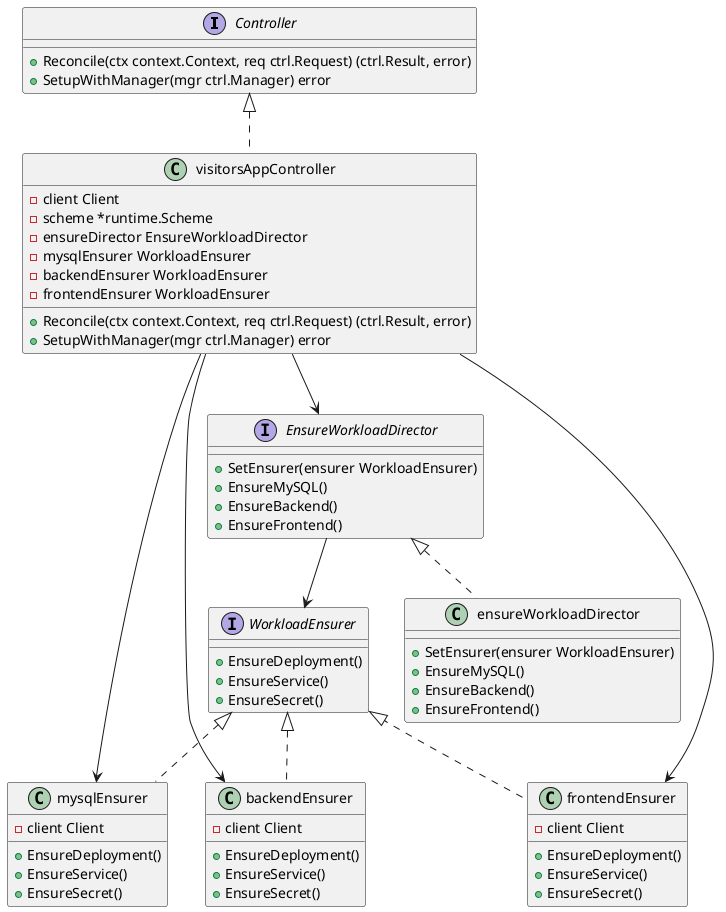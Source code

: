 @startuml
'https://plantuml.com/class-diagram

interface Controller {
    +Reconcile(ctx context.Context, req ctrl.Request) (ctrl.Result, error)
    +SetupWithManager(mgr ctrl.Manager) error
}

class visitorsAppController {
    -client Client
	-scheme *runtime.Scheme
	-ensureDirector EnsureWorkloadDirector
    -mysqlEnsurer WorkloadEnsurer
    -backendEnsurer WorkloadEnsurer
    -frontendEnsurer WorkloadEnsurer
    +Reconcile(ctx context.Context, req ctrl.Request) (ctrl.Result, error)
    +SetupWithManager(mgr ctrl.Manager) error
}

class visitorsAppController implements Controller

interface WorkloadEnsurer {
    +EnsureDeployment()
    +EnsureService()
    +EnsureSecret()
}

class mysqlEnsurer {
    -client Client
    +EnsureDeployment()
    +EnsureService()
    +EnsureSecret()
}

class backendEnsurer {
    -client Client
    +EnsureDeployment()
    +EnsureService()
    +EnsureSecret()
}

class frontendEnsurer {
    -client Client
    +EnsureDeployment()
    +EnsureService()
    +EnsureSecret()
}

class mysqlEnsurer implements WorkloadEnsurer
class backendEnsurer implements WorkloadEnsurer
class frontendEnsurer implements WorkloadEnsurer

interface EnsureWorkloadDirector {
    +SetEnsurer(ensurer WorkloadEnsurer)
    +EnsureMySQL()
    +EnsureBackend()
    +EnsureFrontend()
}

class ensureWorkloadDirector {
    +SetEnsurer(ensurer WorkloadEnsurer)
    +EnsureMySQL()
    +EnsureBackend()
    +EnsureFrontend()
}

class ensureWorkloadDirector implements EnsureWorkloadDirector

EnsureWorkloadDirector --> WorkloadEnsurer
visitorsAppController --> EnsureWorkloadDirector
visitorsAppController --> frontendEnsurer
visitorsAppController --> backendEnsurer
visitorsAppController --> mysqlEnsurer

@enduml
